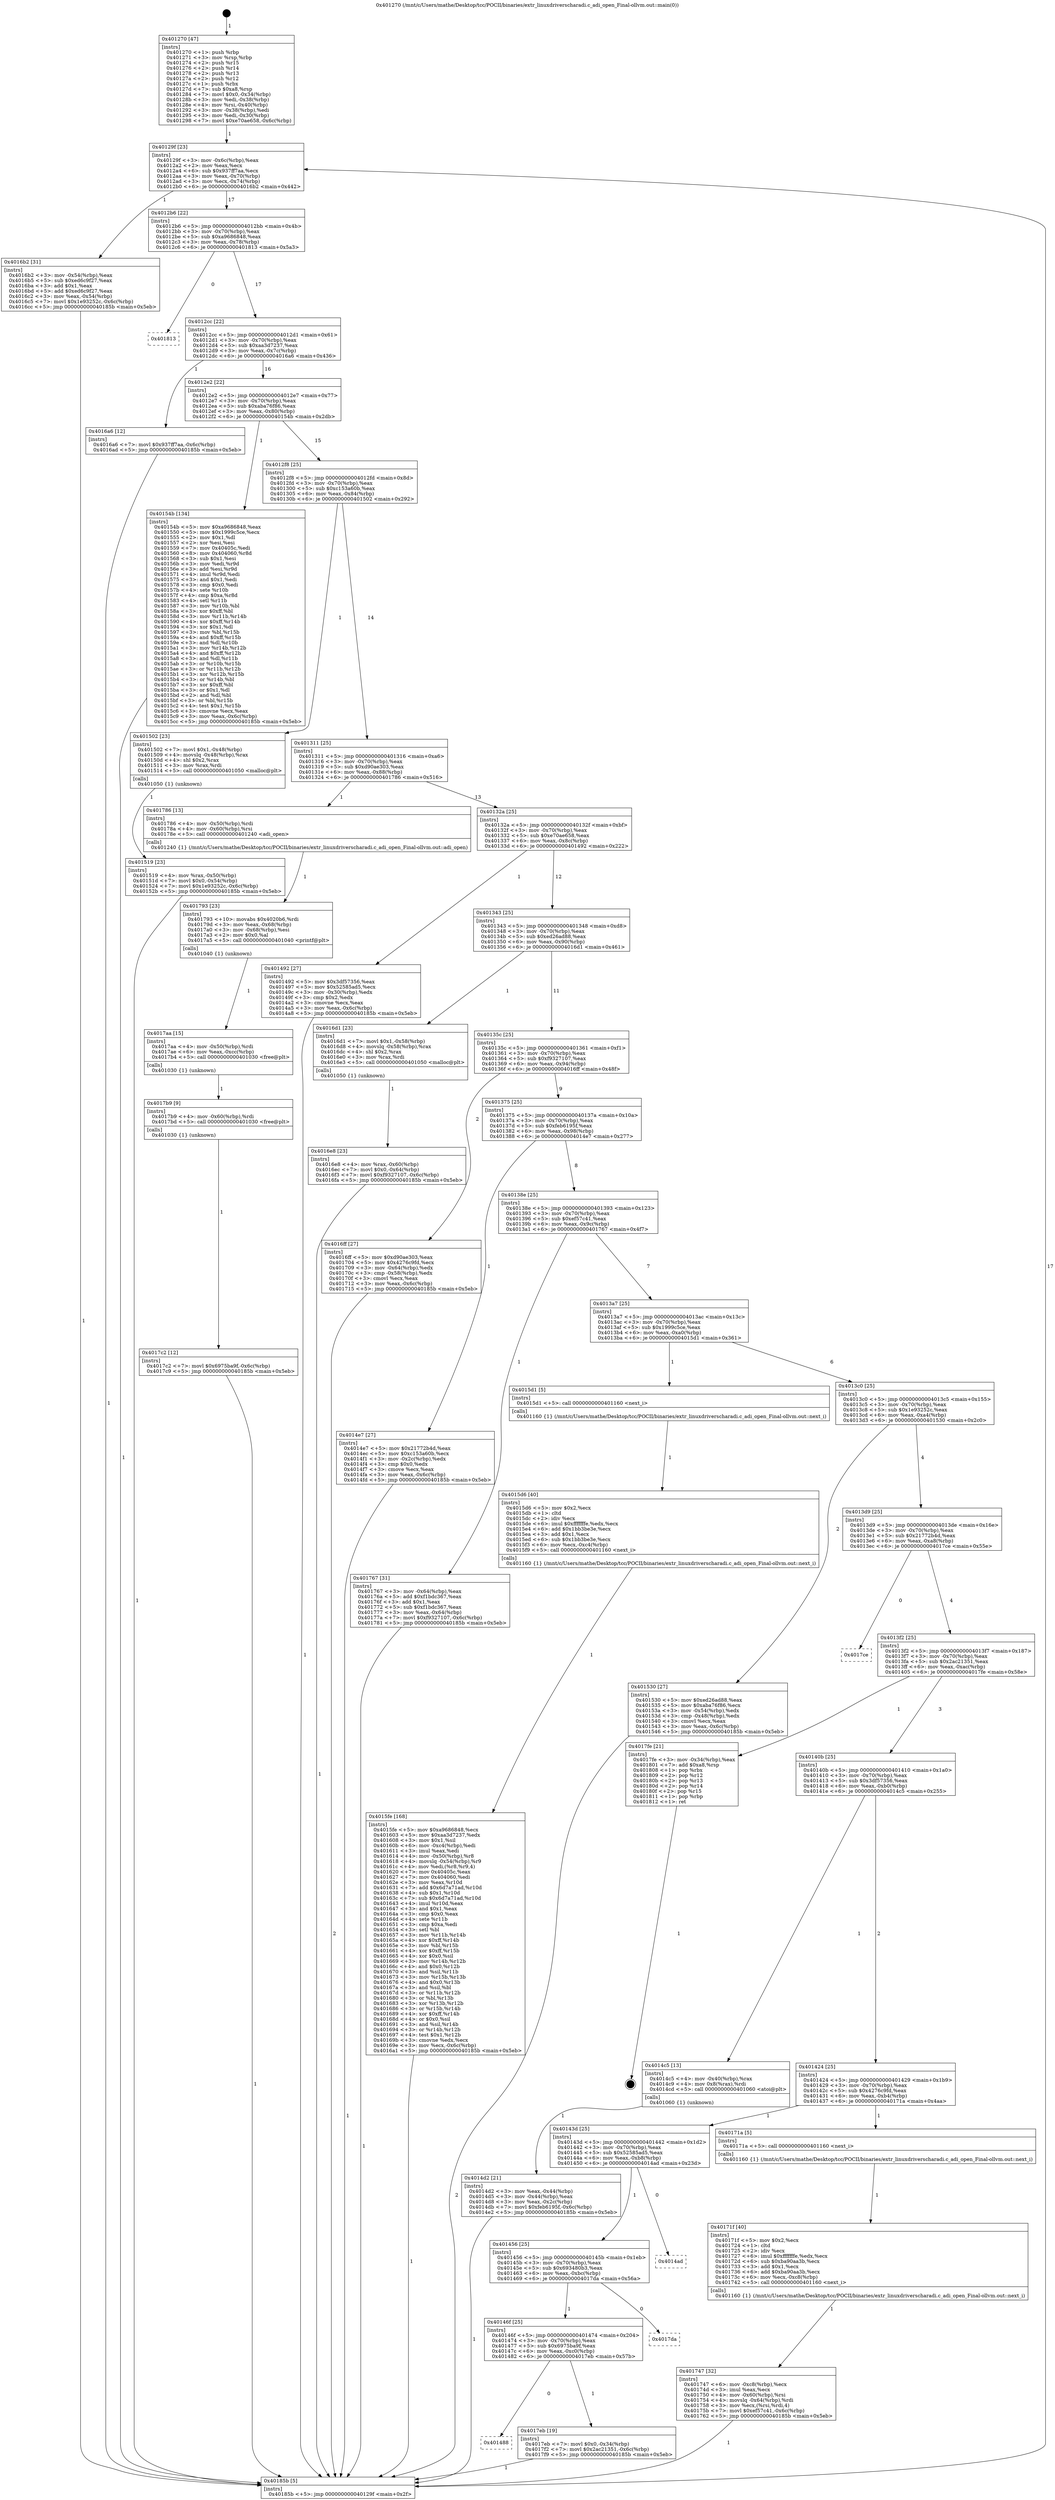 digraph "0x401270" {
  label = "0x401270 (/mnt/c/Users/mathe/Desktop/tcc/POCII/binaries/extr_linuxdriverscharadi.c_adi_open_Final-ollvm.out::main(0))"
  labelloc = "t"
  node[shape=record]

  Entry [label="",width=0.3,height=0.3,shape=circle,fillcolor=black,style=filled]
  "0x40129f" [label="{
     0x40129f [23]\l
     | [instrs]\l
     &nbsp;&nbsp;0x40129f \<+3\>: mov -0x6c(%rbp),%eax\l
     &nbsp;&nbsp;0x4012a2 \<+2\>: mov %eax,%ecx\l
     &nbsp;&nbsp;0x4012a4 \<+6\>: sub $0x937ff7aa,%ecx\l
     &nbsp;&nbsp;0x4012aa \<+3\>: mov %eax,-0x70(%rbp)\l
     &nbsp;&nbsp;0x4012ad \<+3\>: mov %ecx,-0x74(%rbp)\l
     &nbsp;&nbsp;0x4012b0 \<+6\>: je 00000000004016b2 \<main+0x442\>\l
  }"]
  "0x4016b2" [label="{
     0x4016b2 [31]\l
     | [instrs]\l
     &nbsp;&nbsp;0x4016b2 \<+3\>: mov -0x54(%rbp),%eax\l
     &nbsp;&nbsp;0x4016b5 \<+5\>: sub $0xed6c9f27,%eax\l
     &nbsp;&nbsp;0x4016ba \<+3\>: add $0x1,%eax\l
     &nbsp;&nbsp;0x4016bd \<+5\>: add $0xed6c9f27,%eax\l
     &nbsp;&nbsp;0x4016c2 \<+3\>: mov %eax,-0x54(%rbp)\l
     &nbsp;&nbsp;0x4016c5 \<+7\>: movl $0x1e93252c,-0x6c(%rbp)\l
     &nbsp;&nbsp;0x4016cc \<+5\>: jmp 000000000040185b \<main+0x5eb\>\l
  }"]
  "0x4012b6" [label="{
     0x4012b6 [22]\l
     | [instrs]\l
     &nbsp;&nbsp;0x4012b6 \<+5\>: jmp 00000000004012bb \<main+0x4b\>\l
     &nbsp;&nbsp;0x4012bb \<+3\>: mov -0x70(%rbp),%eax\l
     &nbsp;&nbsp;0x4012be \<+5\>: sub $0xa9686848,%eax\l
     &nbsp;&nbsp;0x4012c3 \<+3\>: mov %eax,-0x78(%rbp)\l
     &nbsp;&nbsp;0x4012c6 \<+6\>: je 0000000000401813 \<main+0x5a3\>\l
  }"]
  Exit [label="",width=0.3,height=0.3,shape=circle,fillcolor=black,style=filled,peripheries=2]
  "0x401813" [label="{
     0x401813\l
  }", style=dashed]
  "0x4012cc" [label="{
     0x4012cc [22]\l
     | [instrs]\l
     &nbsp;&nbsp;0x4012cc \<+5\>: jmp 00000000004012d1 \<main+0x61\>\l
     &nbsp;&nbsp;0x4012d1 \<+3\>: mov -0x70(%rbp),%eax\l
     &nbsp;&nbsp;0x4012d4 \<+5\>: sub $0xaa3d7237,%eax\l
     &nbsp;&nbsp;0x4012d9 \<+3\>: mov %eax,-0x7c(%rbp)\l
     &nbsp;&nbsp;0x4012dc \<+6\>: je 00000000004016a6 \<main+0x436\>\l
  }"]
  "0x401488" [label="{
     0x401488\l
  }", style=dashed]
  "0x4016a6" [label="{
     0x4016a6 [12]\l
     | [instrs]\l
     &nbsp;&nbsp;0x4016a6 \<+7\>: movl $0x937ff7aa,-0x6c(%rbp)\l
     &nbsp;&nbsp;0x4016ad \<+5\>: jmp 000000000040185b \<main+0x5eb\>\l
  }"]
  "0x4012e2" [label="{
     0x4012e2 [22]\l
     | [instrs]\l
     &nbsp;&nbsp;0x4012e2 \<+5\>: jmp 00000000004012e7 \<main+0x77\>\l
     &nbsp;&nbsp;0x4012e7 \<+3\>: mov -0x70(%rbp),%eax\l
     &nbsp;&nbsp;0x4012ea \<+5\>: sub $0xaba76f86,%eax\l
     &nbsp;&nbsp;0x4012ef \<+3\>: mov %eax,-0x80(%rbp)\l
     &nbsp;&nbsp;0x4012f2 \<+6\>: je 000000000040154b \<main+0x2db\>\l
  }"]
  "0x4017eb" [label="{
     0x4017eb [19]\l
     | [instrs]\l
     &nbsp;&nbsp;0x4017eb \<+7\>: movl $0x0,-0x34(%rbp)\l
     &nbsp;&nbsp;0x4017f2 \<+7\>: movl $0x2ac21351,-0x6c(%rbp)\l
     &nbsp;&nbsp;0x4017f9 \<+5\>: jmp 000000000040185b \<main+0x5eb\>\l
  }"]
  "0x40154b" [label="{
     0x40154b [134]\l
     | [instrs]\l
     &nbsp;&nbsp;0x40154b \<+5\>: mov $0xa9686848,%eax\l
     &nbsp;&nbsp;0x401550 \<+5\>: mov $0x1999c5ce,%ecx\l
     &nbsp;&nbsp;0x401555 \<+2\>: mov $0x1,%dl\l
     &nbsp;&nbsp;0x401557 \<+2\>: xor %esi,%esi\l
     &nbsp;&nbsp;0x401559 \<+7\>: mov 0x40405c,%edi\l
     &nbsp;&nbsp;0x401560 \<+8\>: mov 0x404060,%r8d\l
     &nbsp;&nbsp;0x401568 \<+3\>: sub $0x1,%esi\l
     &nbsp;&nbsp;0x40156b \<+3\>: mov %edi,%r9d\l
     &nbsp;&nbsp;0x40156e \<+3\>: add %esi,%r9d\l
     &nbsp;&nbsp;0x401571 \<+4\>: imul %r9d,%edi\l
     &nbsp;&nbsp;0x401575 \<+3\>: and $0x1,%edi\l
     &nbsp;&nbsp;0x401578 \<+3\>: cmp $0x0,%edi\l
     &nbsp;&nbsp;0x40157b \<+4\>: sete %r10b\l
     &nbsp;&nbsp;0x40157f \<+4\>: cmp $0xa,%r8d\l
     &nbsp;&nbsp;0x401583 \<+4\>: setl %r11b\l
     &nbsp;&nbsp;0x401587 \<+3\>: mov %r10b,%bl\l
     &nbsp;&nbsp;0x40158a \<+3\>: xor $0xff,%bl\l
     &nbsp;&nbsp;0x40158d \<+3\>: mov %r11b,%r14b\l
     &nbsp;&nbsp;0x401590 \<+4\>: xor $0xff,%r14b\l
     &nbsp;&nbsp;0x401594 \<+3\>: xor $0x1,%dl\l
     &nbsp;&nbsp;0x401597 \<+3\>: mov %bl,%r15b\l
     &nbsp;&nbsp;0x40159a \<+4\>: and $0xff,%r15b\l
     &nbsp;&nbsp;0x40159e \<+3\>: and %dl,%r10b\l
     &nbsp;&nbsp;0x4015a1 \<+3\>: mov %r14b,%r12b\l
     &nbsp;&nbsp;0x4015a4 \<+4\>: and $0xff,%r12b\l
     &nbsp;&nbsp;0x4015a8 \<+3\>: and %dl,%r11b\l
     &nbsp;&nbsp;0x4015ab \<+3\>: or %r10b,%r15b\l
     &nbsp;&nbsp;0x4015ae \<+3\>: or %r11b,%r12b\l
     &nbsp;&nbsp;0x4015b1 \<+3\>: xor %r12b,%r15b\l
     &nbsp;&nbsp;0x4015b4 \<+3\>: or %r14b,%bl\l
     &nbsp;&nbsp;0x4015b7 \<+3\>: xor $0xff,%bl\l
     &nbsp;&nbsp;0x4015ba \<+3\>: or $0x1,%dl\l
     &nbsp;&nbsp;0x4015bd \<+2\>: and %dl,%bl\l
     &nbsp;&nbsp;0x4015bf \<+3\>: or %bl,%r15b\l
     &nbsp;&nbsp;0x4015c2 \<+4\>: test $0x1,%r15b\l
     &nbsp;&nbsp;0x4015c6 \<+3\>: cmovne %ecx,%eax\l
     &nbsp;&nbsp;0x4015c9 \<+3\>: mov %eax,-0x6c(%rbp)\l
     &nbsp;&nbsp;0x4015cc \<+5\>: jmp 000000000040185b \<main+0x5eb\>\l
  }"]
  "0x4012f8" [label="{
     0x4012f8 [25]\l
     | [instrs]\l
     &nbsp;&nbsp;0x4012f8 \<+5\>: jmp 00000000004012fd \<main+0x8d\>\l
     &nbsp;&nbsp;0x4012fd \<+3\>: mov -0x70(%rbp),%eax\l
     &nbsp;&nbsp;0x401300 \<+5\>: sub $0xc153a60b,%eax\l
     &nbsp;&nbsp;0x401305 \<+6\>: mov %eax,-0x84(%rbp)\l
     &nbsp;&nbsp;0x40130b \<+6\>: je 0000000000401502 \<main+0x292\>\l
  }"]
  "0x40146f" [label="{
     0x40146f [25]\l
     | [instrs]\l
     &nbsp;&nbsp;0x40146f \<+5\>: jmp 0000000000401474 \<main+0x204\>\l
     &nbsp;&nbsp;0x401474 \<+3\>: mov -0x70(%rbp),%eax\l
     &nbsp;&nbsp;0x401477 \<+5\>: sub $0x6975ba9f,%eax\l
     &nbsp;&nbsp;0x40147c \<+6\>: mov %eax,-0xc0(%rbp)\l
     &nbsp;&nbsp;0x401482 \<+6\>: je 00000000004017eb \<main+0x57b\>\l
  }"]
  "0x401502" [label="{
     0x401502 [23]\l
     | [instrs]\l
     &nbsp;&nbsp;0x401502 \<+7\>: movl $0x1,-0x48(%rbp)\l
     &nbsp;&nbsp;0x401509 \<+4\>: movslq -0x48(%rbp),%rax\l
     &nbsp;&nbsp;0x40150d \<+4\>: shl $0x2,%rax\l
     &nbsp;&nbsp;0x401511 \<+3\>: mov %rax,%rdi\l
     &nbsp;&nbsp;0x401514 \<+5\>: call 0000000000401050 \<malloc@plt\>\l
     | [calls]\l
     &nbsp;&nbsp;0x401050 \{1\} (unknown)\l
  }"]
  "0x401311" [label="{
     0x401311 [25]\l
     | [instrs]\l
     &nbsp;&nbsp;0x401311 \<+5\>: jmp 0000000000401316 \<main+0xa6\>\l
     &nbsp;&nbsp;0x401316 \<+3\>: mov -0x70(%rbp),%eax\l
     &nbsp;&nbsp;0x401319 \<+5\>: sub $0xd90ae303,%eax\l
     &nbsp;&nbsp;0x40131e \<+6\>: mov %eax,-0x88(%rbp)\l
     &nbsp;&nbsp;0x401324 \<+6\>: je 0000000000401786 \<main+0x516\>\l
  }"]
  "0x4017da" [label="{
     0x4017da\l
  }", style=dashed]
  "0x401786" [label="{
     0x401786 [13]\l
     | [instrs]\l
     &nbsp;&nbsp;0x401786 \<+4\>: mov -0x50(%rbp),%rdi\l
     &nbsp;&nbsp;0x40178a \<+4\>: mov -0x60(%rbp),%rsi\l
     &nbsp;&nbsp;0x40178e \<+5\>: call 0000000000401240 \<adi_open\>\l
     | [calls]\l
     &nbsp;&nbsp;0x401240 \{1\} (/mnt/c/Users/mathe/Desktop/tcc/POCII/binaries/extr_linuxdriverscharadi.c_adi_open_Final-ollvm.out::adi_open)\l
  }"]
  "0x40132a" [label="{
     0x40132a [25]\l
     | [instrs]\l
     &nbsp;&nbsp;0x40132a \<+5\>: jmp 000000000040132f \<main+0xbf\>\l
     &nbsp;&nbsp;0x40132f \<+3\>: mov -0x70(%rbp),%eax\l
     &nbsp;&nbsp;0x401332 \<+5\>: sub $0xe70ae658,%eax\l
     &nbsp;&nbsp;0x401337 \<+6\>: mov %eax,-0x8c(%rbp)\l
     &nbsp;&nbsp;0x40133d \<+6\>: je 0000000000401492 \<main+0x222\>\l
  }"]
  "0x401456" [label="{
     0x401456 [25]\l
     | [instrs]\l
     &nbsp;&nbsp;0x401456 \<+5\>: jmp 000000000040145b \<main+0x1eb\>\l
     &nbsp;&nbsp;0x40145b \<+3\>: mov -0x70(%rbp),%eax\l
     &nbsp;&nbsp;0x40145e \<+5\>: sub $0x693480b3,%eax\l
     &nbsp;&nbsp;0x401463 \<+6\>: mov %eax,-0xbc(%rbp)\l
     &nbsp;&nbsp;0x401469 \<+6\>: je 00000000004017da \<main+0x56a\>\l
  }"]
  "0x401492" [label="{
     0x401492 [27]\l
     | [instrs]\l
     &nbsp;&nbsp;0x401492 \<+5\>: mov $0x3df57356,%eax\l
     &nbsp;&nbsp;0x401497 \<+5\>: mov $0x52585ad5,%ecx\l
     &nbsp;&nbsp;0x40149c \<+3\>: mov -0x30(%rbp),%edx\l
     &nbsp;&nbsp;0x40149f \<+3\>: cmp $0x2,%edx\l
     &nbsp;&nbsp;0x4014a2 \<+3\>: cmovne %ecx,%eax\l
     &nbsp;&nbsp;0x4014a5 \<+3\>: mov %eax,-0x6c(%rbp)\l
     &nbsp;&nbsp;0x4014a8 \<+5\>: jmp 000000000040185b \<main+0x5eb\>\l
  }"]
  "0x401343" [label="{
     0x401343 [25]\l
     | [instrs]\l
     &nbsp;&nbsp;0x401343 \<+5\>: jmp 0000000000401348 \<main+0xd8\>\l
     &nbsp;&nbsp;0x401348 \<+3\>: mov -0x70(%rbp),%eax\l
     &nbsp;&nbsp;0x40134b \<+5\>: sub $0xed26ad88,%eax\l
     &nbsp;&nbsp;0x401350 \<+6\>: mov %eax,-0x90(%rbp)\l
     &nbsp;&nbsp;0x401356 \<+6\>: je 00000000004016d1 \<main+0x461\>\l
  }"]
  "0x40185b" [label="{
     0x40185b [5]\l
     | [instrs]\l
     &nbsp;&nbsp;0x40185b \<+5\>: jmp 000000000040129f \<main+0x2f\>\l
  }"]
  "0x401270" [label="{
     0x401270 [47]\l
     | [instrs]\l
     &nbsp;&nbsp;0x401270 \<+1\>: push %rbp\l
     &nbsp;&nbsp;0x401271 \<+3\>: mov %rsp,%rbp\l
     &nbsp;&nbsp;0x401274 \<+2\>: push %r15\l
     &nbsp;&nbsp;0x401276 \<+2\>: push %r14\l
     &nbsp;&nbsp;0x401278 \<+2\>: push %r13\l
     &nbsp;&nbsp;0x40127a \<+2\>: push %r12\l
     &nbsp;&nbsp;0x40127c \<+1\>: push %rbx\l
     &nbsp;&nbsp;0x40127d \<+7\>: sub $0xa8,%rsp\l
     &nbsp;&nbsp;0x401284 \<+7\>: movl $0x0,-0x34(%rbp)\l
     &nbsp;&nbsp;0x40128b \<+3\>: mov %edi,-0x38(%rbp)\l
     &nbsp;&nbsp;0x40128e \<+4\>: mov %rsi,-0x40(%rbp)\l
     &nbsp;&nbsp;0x401292 \<+3\>: mov -0x38(%rbp),%edi\l
     &nbsp;&nbsp;0x401295 \<+3\>: mov %edi,-0x30(%rbp)\l
     &nbsp;&nbsp;0x401298 \<+7\>: movl $0xe70ae658,-0x6c(%rbp)\l
  }"]
  "0x4014ad" [label="{
     0x4014ad\l
  }", style=dashed]
  "0x4016d1" [label="{
     0x4016d1 [23]\l
     | [instrs]\l
     &nbsp;&nbsp;0x4016d1 \<+7\>: movl $0x1,-0x58(%rbp)\l
     &nbsp;&nbsp;0x4016d8 \<+4\>: movslq -0x58(%rbp),%rax\l
     &nbsp;&nbsp;0x4016dc \<+4\>: shl $0x2,%rax\l
     &nbsp;&nbsp;0x4016e0 \<+3\>: mov %rax,%rdi\l
     &nbsp;&nbsp;0x4016e3 \<+5\>: call 0000000000401050 \<malloc@plt\>\l
     | [calls]\l
     &nbsp;&nbsp;0x401050 \{1\} (unknown)\l
  }"]
  "0x40135c" [label="{
     0x40135c [25]\l
     | [instrs]\l
     &nbsp;&nbsp;0x40135c \<+5\>: jmp 0000000000401361 \<main+0xf1\>\l
     &nbsp;&nbsp;0x401361 \<+3\>: mov -0x70(%rbp),%eax\l
     &nbsp;&nbsp;0x401364 \<+5\>: sub $0xf9327107,%eax\l
     &nbsp;&nbsp;0x401369 \<+6\>: mov %eax,-0x94(%rbp)\l
     &nbsp;&nbsp;0x40136f \<+6\>: je 00000000004016ff \<main+0x48f\>\l
  }"]
  "0x4017c2" [label="{
     0x4017c2 [12]\l
     | [instrs]\l
     &nbsp;&nbsp;0x4017c2 \<+7\>: movl $0x6975ba9f,-0x6c(%rbp)\l
     &nbsp;&nbsp;0x4017c9 \<+5\>: jmp 000000000040185b \<main+0x5eb\>\l
  }"]
  "0x4016ff" [label="{
     0x4016ff [27]\l
     | [instrs]\l
     &nbsp;&nbsp;0x4016ff \<+5\>: mov $0xd90ae303,%eax\l
     &nbsp;&nbsp;0x401704 \<+5\>: mov $0x4276c9fd,%ecx\l
     &nbsp;&nbsp;0x401709 \<+3\>: mov -0x64(%rbp),%edx\l
     &nbsp;&nbsp;0x40170c \<+3\>: cmp -0x58(%rbp),%edx\l
     &nbsp;&nbsp;0x40170f \<+3\>: cmovl %ecx,%eax\l
     &nbsp;&nbsp;0x401712 \<+3\>: mov %eax,-0x6c(%rbp)\l
     &nbsp;&nbsp;0x401715 \<+5\>: jmp 000000000040185b \<main+0x5eb\>\l
  }"]
  "0x401375" [label="{
     0x401375 [25]\l
     | [instrs]\l
     &nbsp;&nbsp;0x401375 \<+5\>: jmp 000000000040137a \<main+0x10a\>\l
     &nbsp;&nbsp;0x40137a \<+3\>: mov -0x70(%rbp),%eax\l
     &nbsp;&nbsp;0x40137d \<+5\>: sub $0xfeb6195f,%eax\l
     &nbsp;&nbsp;0x401382 \<+6\>: mov %eax,-0x98(%rbp)\l
     &nbsp;&nbsp;0x401388 \<+6\>: je 00000000004014e7 \<main+0x277\>\l
  }"]
  "0x4017b9" [label="{
     0x4017b9 [9]\l
     | [instrs]\l
     &nbsp;&nbsp;0x4017b9 \<+4\>: mov -0x60(%rbp),%rdi\l
     &nbsp;&nbsp;0x4017bd \<+5\>: call 0000000000401030 \<free@plt\>\l
     | [calls]\l
     &nbsp;&nbsp;0x401030 \{1\} (unknown)\l
  }"]
  "0x4014e7" [label="{
     0x4014e7 [27]\l
     | [instrs]\l
     &nbsp;&nbsp;0x4014e7 \<+5\>: mov $0x21772b4d,%eax\l
     &nbsp;&nbsp;0x4014ec \<+5\>: mov $0xc153a60b,%ecx\l
     &nbsp;&nbsp;0x4014f1 \<+3\>: mov -0x2c(%rbp),%edx\l
     &nbsp;&nbsp;0x4014f4 \<+3\>: cmp $0x0,%edx\l
     &nbsp;&nbsp;0x4014f7 \<+3\>: cmove %ecx,%eax\l
     &nbsp;&nbsp;0x4014fa \<+3\>: mov %eax,-0x6c(%rbp)\l
     &nbsp;&nbsp;0x4014fd \<+5\>: jmp 000000000040185b \<main+0x5eb\>\l
  }"]
  "0x40138e" [label="{
     0x40138e [25]\l
     | [instrs]\l
     &nbsp;&nbsp;0x40138e \<+5\>: jmp 0000000000401393 \<main+0x123\>\l
     &nbsp;&nbsp;0x401393 \<+3\>: mov -0x70(%rbp),%eax\l
     &nbsp;&nbsp;0x401396 \<+5\>: sub $0xef57c41,%eax\l
     &nbsp;&nbsp;0x40139b \<+6\>: mov %eax,-0x9c(%rbp)\l
     &nbsp;&nbsp;0x4013a1 \<+6\>: je 0000000000401767 \<main+0x4f7\>\l
  }"]
  "0x4017aa" [label="{
     0x4017aa [15]\l
     | [instrs]\l
     &nbsp;&nbsp;0x4017aa \<+4\>: mov -0x50(%rbp),%rdi\l
     &nbsp;&nbsp;0x4017ae \<+6\>: mov %eax,-0xcc(%rbp)\l
     &nbsp;&nbsp;0x4017b4 \<+5\>: call 0000000000401030 \<free@plt\>\l
     | [calls]\l
     &nbsp;&nbsp;0x401030 \{1\} (unknown)\l
  }"]
  "0x401767" [label="{
     0x401767 [31]\l
     | [instrs]\l
     &nbsp;&nbsp;0x401767 \<+3\>: mov -0x64(%rbp),%eax\l
     &nbsp;&nbsp;0x40176a \<+5\>: add $0xf1bdc367,%eax\l
     &nbsp;&nbsp;0x40176f \<+3\>: add $0x1,%eax\l
     &nbsp;&nbsp;0x401772 \<+5\>: sub $0xf1bdc367,%eax\l
     &nbsp;&nbsp;0x401777 \<+3\>: mov %eax,-0x64(%rbp)\l
     &nbsp;&nbsp;0x40177a \<+7\>: movl $0xf9327107,-0x6c(%rbp)\l
     &nbsp;&nbsp;0x401781 \<+5\>: jmp 000000000040185b \<main+0x5eb\>\l
  }"]
  "0x4013a7" [label="{
     0x4013a7 [25]\l
     | [instrs]\l
     &nbsp;&nbsp;0x4013a7 \<+5\>: jmp 00000000004013ac \<main+0x13c\>\l
     &nbsp;&nbsp;0x4013ac \<+3\>: mov -0x70(%rbp),%eax\l
     &nbsp;&nbsp;0x4013af \<+5\>: sub $0x1999c5ce,%eax\l
     &nbsp;&nbsp;0x4013b4 \<+6\>: mov %eax,-0xa0(%rbp)\l
     &nbsp;&nbsp;0x4013ba \<+6\>: je 00000000004015d1 \<main+0x361\>\l
  }"]
  "0x401793" [label="{
     0x401793 [23]\l
     | [instrs]\l
     &nbsp;&nbsp;0x401793 \<+10\>: movabs $0x4020b6,%rdi\l
     &nbsp;&nbsp;0x40179d \<+3\>: mov %eax,-0x68(%rbp)\l
     &nbsp;&nbsp;0x4017a0 \<+3\>: mov -0x68(%rbp),%esi\l
     &nbsp;&nbsp;0x4017a3 \<+2\>: mov $0x0,%al\l
     &nbsp;&nbsp;0x4017a5 \<+5\>: call 0000000000401040 \<printf@plt\>\l
     | [calls]\l
     &nbsp;&nbsp;0x401040 \{1\} (unknown)\l
  }"]
  "0x4015d1" [label="{
     0x4015d1 [5]\l
     | [instrs]\l
     &nbsp;&nbsp;0x4015d1 \<+5\>: call 0000000000401160 \<next_i\>\l
     | [calls]\l
     &nbsp;&nbsp;0x401160 \{1\} (/mnt/c/Users/mathe/Desktop/tcc/POCII/binaries/extr_linuxdriverscharadi.c_adi_open_Final-ollvm.out::next_i)\l
  }"]
  "0x4013c0" [label="{
     0x4013c0 [25]\l
     | [instrs]\l
     &nbsp;&nbsp;0x4013c0 \<+5\>: jmp 00000000004013c5 \<main+0x155\>\l
     &nbsp;&nbsp;0x4013c5 \<+3\>: mov -0x70(%rbp),%eax\l
     &nbsp;&nbsp;0x4013c8 \<+5\>: sub $0x1e93252c,%eax\l
     &nbsp;&nbsp;0x4013cd \<+6\>: mov %eax,-0xa4(%rbp)\l
     &nbsp;&nbsp;0x4013d3 \<+6\>: je 0000000000401530 \<main+0x2c0\>\l
  }"]
  "0x401747" [label="{
     0x401747 [32]\l
     | [instrs]\l
     &nbsp;&nbsp;0x401747 \<+6\>: mov -0xc8(%rbp),%ecx\l
     &nbsp;&nbsp;0x40174d \<+3\>: imul %eax,%ecx\l
     &nbsp;&nbsp;0x401750 \<+4\>: mov -0x60(%rbp),%rsi\l
     &nbsp;&nbsp;0x401754 \<+4\>: movslq -0x64(%rbp),%rdi\l
     &nbsp;&nbsp;0x401758 \<+3\>: mov %ecx,(%rsi,%rdi,4)\l
     &nbsp;&nbsp;0x40175b \<+7\>: movl $0xef57c41,-0x6c(%rbp)\l
     &nbsp;&nbsp;0x401762 \<+5\>: jmp 000000000040185b \<main+0x5eb\>\l
  }"]
  "0x401530" [label="{
     0x401530 [27]\l
     | [instrs]\l
     &nbsp;&nbsp;0x401530 \<+5\>: mov $0xed26ad88,%eax\l
     &nbsp;&nbsp;0x401535 \<+5\>: mov $0xaba76f86,%ecx\l
     &nbsp;&nbsp;0x40153a \<+3\>: mov -0x54(%rbp),%edx\l
     &nbsp;&nbsp;0x40153d \<+3\>: cmp -0x48(%rbp),%edx\l
     &nbsp;&nbsp;0x401540 \<+3\>: cmovl %ecx,%eax\l
     &nbsp;&nbsp;0x401543 \<+3\>: mov %eax,-0x6c(%rbp)\l
     &nbsp;&nbsp;0x401546 \<+5\>: jmp 000000000040185b \<main+0x5eb\>\l
  }"]
  "0x4013d9" [label="{
     0x4013d9 [25]\l
     | [instrs]\l
     &nbsp;&nbsp;0x4013d9 \<+5\>: jmp 00000000004013de \<main+0x16e\>\l
     &nbsp;&nbsp;0x4013de \<+3\>: mov -0x70(%rbp),%eax\l
     &nbsp;&nbsp;0x4013e1 \<+5\>: sub $0x21772b4d,%eax\l
     &nbsp;&nbsp;0x4013e6 \<+6\>: mov %eax,-0xa8(%rbp)\l
     &nbsp;&nbsp;0x4013ec \<+6\>: je 00000000004017ce \<main+0x55e\>\l
  }"]
  "0x40171f" [label="{
     0x40171f [40]\l
     | [instrs]\l
     &nbsp;&nbsp;0x40171f \<+5\>: mov $0x2,%ecx\l
     &nbsp;&nbsp;0x401724 \<+1\>: cltd\l
     &nbsp;&nbsp;0x401725 \<+2\>: idiv %ecx\l
     &nbsp;&nbsp;0x401727 \<+6\>: imul $0xfffffffe,%edx,%ecx\l
     &nbsp;&nbsp;0x40172d \<+6\>: sub $0xba90aa3b,%ecx\l
     &nbsp;&nbsp;0x401733 \<+3\>: add $0x1,%ecx\l
     &nbsp;&nbsp;0x401736 \<+6\>: add $0xba90aa3b,%ecx\l
     &nbsp;&nbsp;0x40173c \<+6\>: mov %ecx,-0xc8(%rbp)\l
     &nbsp;&nbsp;0x401742 \<+5\>: call 0000000000401160 \<next_i\>\l
     | [calls]\l
     &nbsp;&nbsp;0x401160 \{1\} (/mnt/c/Users/mathe/Desktop/tcc/POCII/binaries/extr_linuxdriverscharadi.c_adi_open_Final-ollvm.out::next_i)\l
  }"]
  "0x4017ce" [label="{
     0x4017ce\l
  }", style=dashed]
  "0x4013f2" [label="{
     0x4013f2 [25]\l
     | [instrs]\l
     &nbsp;&nbsp;0x4013f2 \<+5\>: jmp 00000000004013f7 \<main+0x187\>\l
     &nbsp;&nbsp;0x4013f7 \<+3\>: mov -0x70(%rbp),%eax\l
     &nbsp;&nbsp;0x4013fa \<+5\>: sub $0x2ac21351,%eax\l
     &nbsp;&nbsp;0x4013ff \<+6\>: mov %eax,-0xac(%rbp)\l
     &nbsp;&nbsp;0x401405 \<+6\>: je 00000000004017fe \<main+0x58e\>\l
  }"]
  "0x40143d" [label="{
     0x40143d [25]\l
     | [instrs]\l
     &nbsp;&nbsp;0x40143d \<+5\>: jmp 0000000000401442 \<main+0x1d2\>\l
     &nbsp;&nbsp;0x401442 \<+3\>: mov -0x70(%rbp),%eax\l
     &nbsp;&nbsp;0x401445 \<+5\>: sub $0x52585ad5,%eax\l
     &nbsp;&nbsp;0x40144a \<+6\>: mov %eax,-0xb8(%rbp)\l
     &nbsp;&nbsp;0x401450 \<+6\>: je 00000000004014ad \<main+0x23d\>\l
  }"]
  "0x4017fe" [label="{
     0x4017fe [21]\l
     | [instrs]\l
     &nbsp;&nbsp;0x4017fe \<+3\>: mov -0x34(%rbp),%eax\l
     &nbsp;&nbsp;0x401801 \<+7\>: add $0xa8,%rsp\l
     &nbsp;&nbsp;0x401808 \<+1\>: pop %rbx\l
     &nbsp;&nbsp;0x401809 \<+2\>: pop %r12\l
     &nbsp;&nbsp;0x40180b \<+2\>: pop %r13\l
     &nbsp;&nbsp;0x40180d \<+2\>: pop %r14\l
     &nbsp;&nbsp;0x40180f \<+2\>: pop %r15\l
     &nbsp;&nbsp;0x401811 \<+1\>: pop %rbp\l
     &nbsp;&nbsp;0x401812 \<+1\>: ret\l
  }"]
  "0x40140b" [label="{
     0x40140b [25]\l
     | [instrs]\l
     &nbsp;&nbsp;0x40140b \<+5\>: jmp 0000000000401410 \<main+0x1a0\>\l
     &nbsp;&nbsp;0x401410 \<+3\>: mov -0x70(%rbp),%eax\l
     &nbsp;&nbsp;0x401413 \<+5\>: sub $0x3df57356,%eax\l
     &nbsp;&nbsp;0x401418 \<+6\>: mov %eax,-0xb0(%rbp)\l
     &nbsp;&nbsp;0x40141e \<+6\>: je 00000000004014c5 \<main+0x255\>\l
  }"]
  "0x40171a" [label="{
     0x40171a [5]\l
     | [instrs]\l
     &nbsp;&nbsp;0x40171a \<+5\>: call 0000000000401160 \<next_i\>\l
     | [calls]\l
     &nbsp;&nbsp;0x401160 \{1\} (/mnt/c/Users/mathe/Desktop/tcc/POCII/binaries/extr_linuxdriverscharadi.c_adi_open_Final-ollvm.out::next_i)\l
  }"]
  "0x4014c5" [label="{
     0x4014c5 [13]\l
     | [instrs]\l
     &nbsp;&nbsp;0x4014c5 \<+4\>: mov -0x40(%rbp),%rax\l
     &nbsp;&nbsp;0x4014c9 \<+4\>: mov 0x8(%rax),%rdi\l
     &nbsp;&nbsp;0x4014cd \<+5\>: call 0000000000401060 \<atoi@plt\>\l
     | [calls]\l
     &nbsp;&nbsp;0x401060 \{1\} (unknown)\l
  }"]
  "0x401424" [label="{
     0x401424 [25]\l
     | [instrs]\l
     &nbsp;&nbsp;0x401424 \<+5\>: jmp 0000000000401429 \<main+0x1b9\>\l
     &nbsp;&nbsp;0x401429 \<+3\>: mov -0x70(%rbp),%eax\l
     &nbsp;&nbsp;0x40142c \<+5\>: sub $0x4276c9fd,%eax\l
     &nbsp;&nbsp;0x401431 \<+6\>: mov %eax,-0xb4(%rbp)\l
     &nbsp;&nbsp;0x401437 \<+6\>: je 000000000040171a \<main+0x4aa\>\l
  }"]
  "0x4014d2" [label="{
     0x4014d2 [21]\l
     | [instrs]\l
     &nbsp;&nbsp;0x4014d2 \<+3\>: mov %eax,-0x44(%rbp)\l
     &nbsp;&nbsp;0x4014d5 \<+3\>: mov -0x44(%rbp),%eax\l
     &nbsp;&nbsp;0x4014d8 \<+3\>: mov %eax,-0x2c(%rbp)\l
     &nbsp;&nbsp;0x4014db \<+7\>: movl $0xfeb6195f,-0x6c(%rbp)\l
     &nbsp;&nbsp;0x4014e2 \<+5\>: jmp 000000000040185b \<main+0x5eb\>\l
  }"]
  "0x401519" [label="{
     0x401519 [23]\l
     | [instrs]\l
     &nbsp;&nbsp;0x401519 \<+4\>: mov %rax,-0x50(%rbp)\l
     &nbsp;&nbsp;0x40151d \<+7\>: movl $0x0,-0x54(%rbp)\l
     &nbsp;&nbsp;0x401524 \<+7\>: movl $0x1e93252c,-0x6c(%rbp)\l
     &nbsp;&nbsp;0x40152b \<+5\>: jmp 000000000040185b \<main+0x5eb\>\l
  }"]
  "0x4015d6" [label="{
     0x4015d6 [40]\l
     | [instrs]\l
     &nbsp;&nbsp;0x4015d6 \<+5\>: mov $0x2,%ecx\l
     &nbsp;&nbsp;0x4015db \<+1\>: cltd\l
     &nbsp;&nbsp;0x4015dc \<+2\>: idiv %ecx\l
     &nbsp;&nbsp;0x4015de \<+6\>: imul $0xfffffffe,%edx,%ecx\l
     &nbsp;&nbsp;0x4015e4 \<+6\>: add $0x1bb3be3e,%ecx\l
     &nbsp;&nbsp;0x4015ea \<+3\>: add $0x1,%ecx\l
     &nbsp;&nbsp;0x4015ed \<+6\>: sub $0x1bb3be3e,%ecx\l
     &nbsp;&nbsp;0x4015f3 \<+6\>: mov %ecx,-0xc4(%rbp)\l
     &nbsp;&nbsp;0x4015f9 \<+5\>: call 0000000000401160 \<next_i\>\l
     | [calls]\l
     &nbsp;&nbsp;0x401160 \{1\} (/mnt/c/Users/mathe/Desktop/tcc/POCII/binaries/extr_linuxdriverscharadi.c_adi_open_Final-ollvm.out::next_i)\l
  }"]
  "0x4015fe" [label="{
     0x4015fe [168]\l
     | [instrs]\l
     &nbsp;&nbsp;0x4015fe \<+5\>: mov $0xa9686848,%ecx\l
     &nbsp;&nbsp;0x401603 \<+5\>: mov $0xaa3d7237,%edx\l
     &nbsp;&nbsp;0x401608 \<+3\>: mov $0x1,%sil\l
     &nbsp;&nbsp;0x40160b \<+6\>: mov -0xc4(%rbp),%edi\l
     &nbsp;&nbsp;0x401611 \<+3\>: imul %eax,%edi\l
     &nbsp;&nbsp;0x401614 \<+4\>: mov -0x50(%rbp),%r8\l
     &nbsp;&nbsp;0x401618 \<+4\>: movslq -0x54(%rbp),%r9\l
     &nbsp;&nbsp;0x40161c \<+4\>: mov %edi,(%r8,%r9,4)\l
     &nbsp;&nbsp;0x401620 \<+7\>: mov 0x40405c,%eax\l
     &nbsp;&nbsp;0x401627 \<+7\>: mov 0x404060,%edi\l
     &nbsp;&nbsp;0x40162e \<+3\>: mov %eax,%r10d\l
     &nbsp;&nbsp;0x401631 \<+7\>: add $0x6d7a71ad,%r10d\l
     &nbsp;&nbsp;0x401638 \<+4\>: sub $0x1,%r10d\l
     &nbsp;&nbsp;0x40163c \<+7\>: sub $0x6d7a71ad,%r10d\l
     &nbsp;&nbsp;0x401643 \<+4\>: imul %r10d,%eax\l
     &nbsp;&nbsp;0x401647 \<+3\>: and $0x1,%eax\l
     &nbsp;&nbsp;0x40164a \<+3\>: cmp $0x0,%eax\l
     &nbsp;&nbsp;0x40164d \<+4\>: sete %r11b\l
     &nbsp;&nbsp;0x401651 \<+3\>: cmp $0xa,%edi\l
     &nbsp;&nbsp;0x401654 \<+3\>: setl %bl\l
     &nbsp;&nbsp;0x401657 \<+3\>: mov %r11b,%r14b\l
     &nbsp;&nbsp;0x40165a \<+4\>: xor $0xff,%r14b\l
     &nbsp;&nbsp;0x40165e \<+3\>: mov %bl,%r15b\l
     &nbsp;&nbsp;0x401661 \<+4\>: xor $0xff,%r15b\l
     &nbsp;&nbsp;0x401665 \<+4\>: xor $0x0,%sil\l
     &nbsp;&nbsp;0x401669 \<+3\>: mov %r14b,%r12b\l
     &nbsp;&nbsp;0x40166c \<+4\>: and $0x0,%r12b\l
     &nbsp;&nbsp;0x401670 \<+3\>: and %sil,%r11b\l
     &nbsp;&nbsp;0x401673 \<+3\>: mov %r15b,%r13b\l
     &nbsp;&nbsp;0x401676 \<+4\>: and $0x0,%r13b\l
     &nbsp;&nbsp;0x40167a \<+3\>: and %sil,%bl\l
     &nbsp;&nbsp;0x40167d \<+3\>: or %r11b,%r12b\l
     &nbsp;&nbsp;0x401680 \<+3\>: or %bl,%r13b\l
     &nbsp;&nbsp;0x401683 \<+3\>: xor %r13b,%r12b\l
     &nbsp;&nbsp;0x401686 \<+3\>: or %r15b,%r14b\l
     &nbsp;&nbsp;0x401689 \<+4\>: xor $0xff,%r14b\l
     &nbsp;&nbsp;0x40168d \<+4\>: or $0x0,%sil\l
     &nbsp;&nbsp;0x401691 \<+3\>: and %sil,%r14b\l
     &nbsp;&nbsp;0x401694 \<+3\>: or %r14b,%r12b\l
     &nbsp;&nbsp;0x401697 \<+4\>: test $0x1,%r12b\l
     &nbsp;&nbsp;0x40169b \<+3\>: cmovne %edx,%ecx\l
     &nbsp;&nbsp;0x40169e \<+3\>: mov %ecx,-0x6c(%rbp)\l
     &nbsp;&nbsp;0x4016a1 \<+5\>: jmp 000000000040185b \<main+0x5eb\>\l
  }"]
  "0x4016e8" [label="{
     0x4016e8 [23]\l
     | [instrs]\l
     &nbsp;&nbsp;0x4016e8 \<+4\>: mov %rax,-0x60(%rbp)\l
     &nbsp;&nbsp;0x4016ec \<+7\>: movl $0x0,-0x64(%rbp)\l
     &nbsp;&nbsp;0x4016f3 \<+7\>: movl $0xf9327107,-0x6c(%rbp)\l
     &nbsp;&nbsp;0x4016fa \<+5\>: jmp 000000000040185b \<main+0x5eb\>\l
  }"]
  Entry -> "0x401270" [label=" 1"]
  "0x40129f" -> "0x4016b2" [label=" 1"]
  "0x40129f" -> "0x4012b6" [label=" 17"]
  "0x4017fe" -> Exit [label=" 1"]
  "0x4012b6" -> "0x401813" [label=" 0"]
  "0x4012b6" -> "0x4012cc" [label=" 17"]
  "0x4017eb" -> "0x40185b" [label=" 1"]
  "0x4012cc" -> "0x4016a6" [label=" 1"]
  "0x4012cc" -> "0x4012e2" [label=" 16"]
  "0x40146f" -> "0x401488" [label=" 0"]
  "0x4012e2" -> "0x40154b" [label=" 1"]
  "0x4012e2" -> "0x4012f8" [label=" 15"]
  "0x40146f" -> "0x4017eb" [label=" 1"]
  "0x4012f8" -> "0x401502" [label=" 1"]
  "0x4012f8" -> "0x401311" [label=" 14"]
  "0x401456" -> "0x40146f" [label=" 1"]
  "0x401311" -> "0x401786" [label=" 1"]
  "0x401311" -> "0x40132a" [label=" 13"]
  "0x401456" -> "0x4017da" [label=" 0"]
  "0x40132a" -> "0x401492" [label=" 1"]
  "0x40132a" -> "0x401343" [label=" 12"]
  "0x401492" -> "0x40185b" [label=" 1"]
  "0x401270" -> "0x40129f" [label=" 1"]
  "0x40185b" -> "0x40129f" [label=" 17"]
  "0x40143d" -> "0x401456" [label=" 1"]
  "0x401343" -> "0x4016d1" [label=" 1"]
  "0x401343" -> "0x40135c" [label=" 11"]
  "0x40143d" -> "0x4014ad" [label=" 0"]
  "0x40135c" -> "0x4016ff" [label=" 2"]
  "0x40135c" -> "0x401375" [label=" 9"]
  "0x4017c2" -> "0x40185b" [label=" 1"]
  "0x401375" -> "0x4014e7" [label=" 1"]
  "0x401375" -> "0x40138e" [label=" 8"]
  "0x4017b9" -> "0x4017c2" [label=" 1"]
  "0x40138e" -> "0x401767" [label=" 1"]
  "0x40138e" -> "0x4013a7" [label=" 7"]
  "0x4017aa" -> "0x4017b9" [label=" 1"]
  "0x4013a7" -> "0x4015d1" [label=" 1"]
  "0x4013a7" -> "0x4013c0" [label=" 6"]
  "0x401793" -> "0x4017aa" [label=" 1"]
  "0x4013c0" -> "0x401530" [label=" 2"]
  "0x4013c0" -> "0x4013d9" [label=" 4"]
  "0x401786" -> "0x401793" [label=" 1"]
  "0x4013d9" -> "0x4017ce" [label=" 0"]
  "0x4013d9" -> "0x4013f2" [label=" 4"]
  "0x401767" -> "0x40185b" [label=" 1"]
  "0x4013f2" -> "0x4017fe" [label=" 1"]
  "0x4013f2" -> "0x40140b" [label=" 3"]
  "0x401747" -> "0x40185b" [label=" 1"]
  "0x40140b" -> "0x4014c5" [label=" 1"]
  "0x40140b" -> "0x401424" [label=" 2"]
  "0x4014c5" -> "0x4014d2" [label=" 1"]
  "0x4014d2" -> "0x40185b" [label=" 1"]
  "0x4014e7" -> "0x40185b" [label=" 1"]
  "0x401502" -> "0x401519" [label=" 1"]
  "0x401519" -> "0x40185b" [label=" 1"]
  "0x401530" -> "0x40185b" [label=" 2"]
  "0x40154b" -> "0x40185b" [label=" 1"]
  "0x4015d1" -> "0x4015d6" [label=" 1"]
  "0x4015d6" -> "0x4015fe" [label=" 1"]
  "0x4015fe" -> "0x40185b" [label=" 1"]
  "0x4016a6" -> "0x40185b" [label=" 1"]
  "0x4016b2" -> "0x40185b" [label=" 1"]
  "0x4016d1" -> "0x4016e8" [label=" 1"]
  "0x4016e8" -> "0x40185b" [label=" 1"]
  "0x4016ff" -> "0x40185b" [label=" 2"]
  "0x40171f" -> "0x401747" [label=" 1"]
  "0x401424" -> "0x40171a" [label=" 1"]
  "0x401424" -> "0x40143d" [label=" 1"]
  "0x40171a" -> "0x40171f" [label=" 1"]
}
